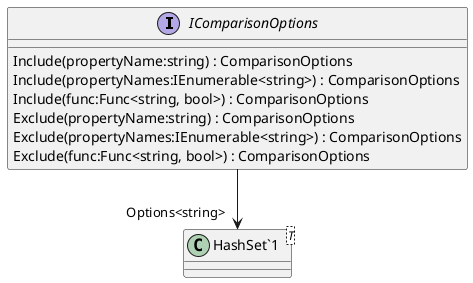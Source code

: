 @startuml
interface IComparisonOptions {
    Include(propertyName:string) : ComparisonOptions
    Include(propertyNames:IEnumerable<string>) : ComparisonOptions
    Include(func:Func<string, bool>) : ComparisonOptions
    Exclude(propertyName:string) : ComparisonOptions
    Exclude(propertyNames:IEnumerable<string>) : ComparisonOptions
    Exclude(func:Func<string, bool>) : ComparisonOptions
}
class "HashSet`1"<T> {
}
IComparisonOptions --> "Options<string>" "HashSet`1"
@enduml
